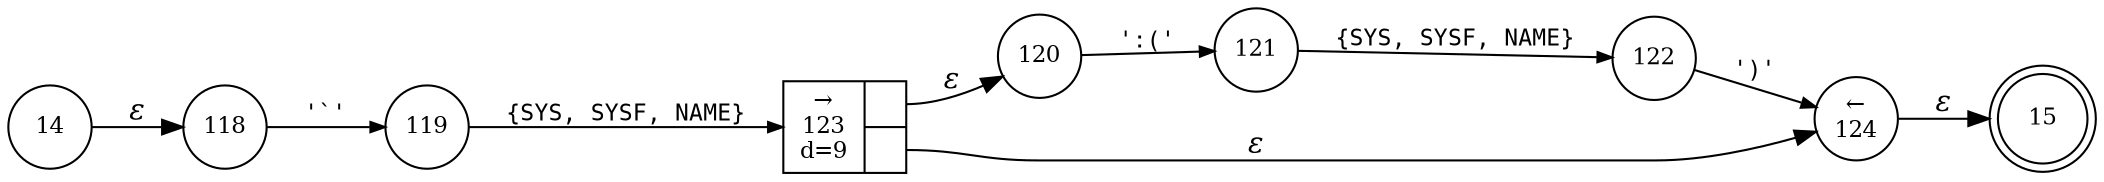 digraph ATN {
rankdir=LR;
s15[fontsize=11, label="15", shape=doublecircle, fixedsize=true, width=.6];
s118[fontsize=11,label="118", shape=circle, fixedsize=true, width=.55, peripheries=1];
s119[fontsize=11,label="119", shape=circle, fixedsize=true, width=.55, peripheries=1];
s120[fontsize=11,label="120", shape=circle, fixedsize=true, width=.55, peripheries=1];
s121[fontsize=11,label="121", shape=circle, fixedsize=true, width=.55, peripheries=1];
s122[fontsize=11,label="122", shape=circle, fixedsize=true, width=.55, peripheries=1];
s123[fontsize=11,label="{&rarr;\n123\nd=9|{<p0>|<p1>}}", shape=record, fixedsize=false, peripheries=1];
s124[fontsize=11,label="&larr;\n124", shape=circle, fixedsize=true, width=.55, peripheries=1];
s14[fontsize=11,label="14", shape=circle, fixedsize=true, width=.55, peripheries=1];
s14 -> s118 [fontname="Times-Italic", label="&epsilon;"];
s118 -> s119 [fontsize=11, fontname="Courier", arrowsize=.7, label = "'`'", arrowhead = normal];
s119 -> s123 [fontsize=11, fontname="Courier", arrowsize=.7, label = "{SYS, SYSF, NAME}", arrowhead = normal];
s123:p0 -> s120 [fontname="Times-Italic", label="&epsilon;"];
s123:p1 -> s124 [fontname="Times-Italic", label="&epsilon;"];
s120 -> s121 [fontsize=11, fontname="Courier", arrowsize=.7, label = "':('", arrowhead = normal];
s124 -> s15 [fontname="Times-Italic", label="&epsilon;"];
s121 -> s122 [fontsize=11, fontname="Courier", arrowsize=.7, label = "{SYS, SYSF, NAME}", arrowhead = normal];
s122 -> s124 [fontsize=11, fontname="Courier", arrowsize=.7, label = "')'", arrowhead = normal];
}